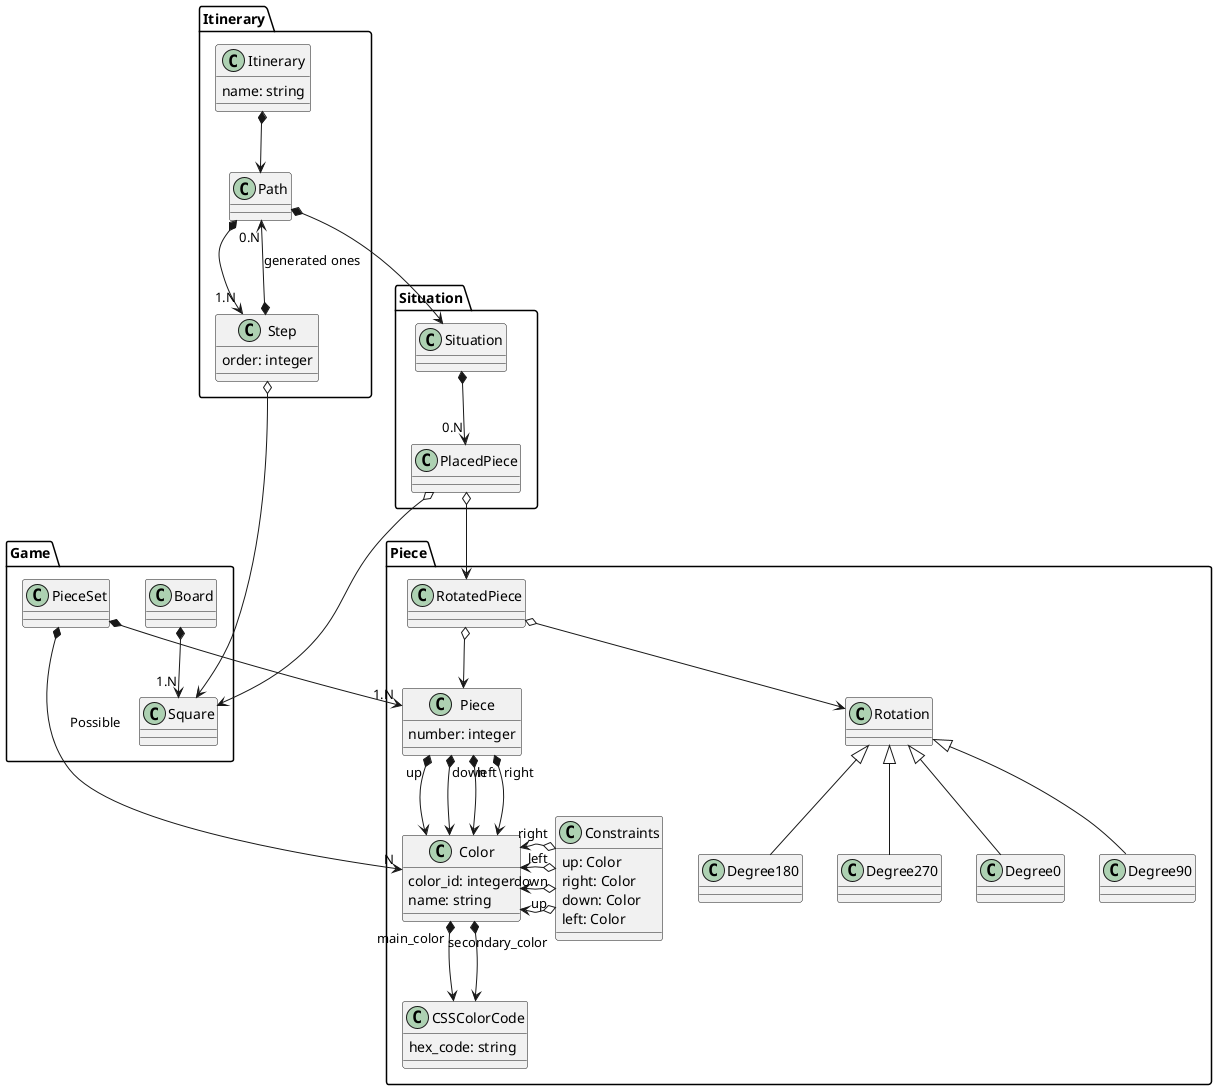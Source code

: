 @startuml
package Piece{
    class CSSColorCode {
        hex_code: string
    }
    class Color {
        color_id: integer
        name: string
    }
    class Piece {
        number: integer
    }

    class Constraints {
        up: Color
        right: Color
        down: Color
        left: Color
    }
    Constraints "up" o-left-> Color
    Constraints "down" o-left-> Color
    Constraints "left" o-left-> Color
    Constraints "right" o-left-> Color

    Color "main_color" *--> CSSColorCode
    Color "secondary_color" *--> CSSColorCode
    Piece "up" *--> Color
    Piece "down" *--> Color
    Piece "left" *--> Color
    Piece "right" *--> Color
    class RotatedPiece
    class Rotation
    RotatedPiece o--> Rotation
    RotatedPiece o--> Piece
    Rotation <|-- Degree0
    Rotation <|-- Degree90
    Rotation <|-- Degree180
    Rotation <|-- Degree270
}
package Game{
    class Board
    class Square
    class PieceSet

    Board *--> "1.N" Square
    PieceSet *--> "N" Piece.Color: Possible
    PieceSet *--> "1.N" Piece.Piece
}
package Situation {
    class Situation
    class PlacedPiece

    PlacedPiece o--> RotatedPiece
    Situation *--> "0.N" PlacedPiece
}
package Itinerary {
    class Itinerary {
        name: string
    }
    class Path
    class Step {
        order: integer
    }

    Path *--> "1.N" Step
    Itinerary *--> Path
    Step *--> "0.N" Path : "generated ones"
}
Path *--> Situation.Situation
PlacedPiece o--> Square
Step o--> Square
@enduml